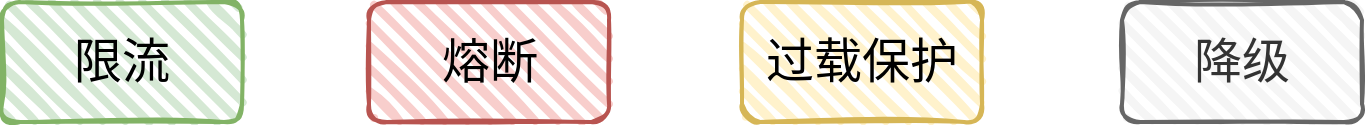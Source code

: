 <mxfile version="20.8.5" type="github">
  <diagram id="tWkkaewZt5_f_mdGmFeQ" name="第 1 页">
    <mxGraphModel dx="1050" dy="549" grid="1" gridSize="10" guides="1" tooltips="1" connect="1" arrows="1" fold="1" page="1" pageScale="1" pageWidth="827" pageHeight="1169" math="0" shadow="0">
      <root>
        <mxCell id="0" />
        <mxCell id="1" parent="0" />
        <mxCell id="ktwBRSAVn6J-n8mZAreU-2" value="&lt;font style=&quot;font-size: 24px;&quot;&gt;限流&lt;/font&gt;" style="rounded=1;whiteSpace=wrap;html=1;strokeWidth=2;fillWeight=4;hachureGap=8;hachureAngle=45;fillColor=#d5e8d4;sketch=1;strokeColor=#82b366;" vertex="1" parent="1">
          <mxGeometry x="110" y="130" width="120" height="60" as="geometry" />
        </mxCell>
        <mxCell id="ktwBRSAVn6J-n8mZAreU-3" value="&lt;font style=&quot;font-size: 24px;&quot;&gt;熔断&lt;/font&gt;" style="rounded=1;whiteSpace=wrap;html=1;strokeWidth=2;fillWeight=4;hachureGap=8;hachureAngle=45;fillColor=#f8cecc;sketch=1;strokeColor=#b85450;" vertex="1" parent="1">
          <mxGeometry x="293.5" y="130" width="120" height="60" as="geometry" />
        </mxCell>
        <mxCell id="ktwBRSAVn6J-n8mZAreU-4" value="&lt;font style=&quot;font-size: 24px;&quot;&gt;过载保护&lt;/font&gt;" style="rounded=1;whiteSpace=wrap;html=1;strokeWidth=2;fillWeight=4;hachureGap=8;hachureAngle=45;fillColor=#fff2cc;sketch=1;strokeColor=#d6b656;" vertex="1" parent="1">
          <mxGeometry x="480" y="130" width="120" height="60" as="geometry" />
        </mxCell>
        <mxCell id="ktwBRSAVn6J-n8mZAreU-5" value="&lt;font style=&quot;font-size: 24px;&quot;&gt;降级&lt;/font&gt;" style="rounded=1;whiteSpace=wrap;html=1;strokeWidth=2;fillWeight=4;hachureGap=8;hachureAngle=45;fillColor=#f5f5f5;sketch=1;strokeColor=#666666;fontColor=#333333;" vertex="1" parent="1">
          <mxGeometry x="670" y="130" width="120" height="60" as="geometry" />
        </mxCell>
      </root>
    </mxGraphModel>
  </diagram>
</mxfile>
